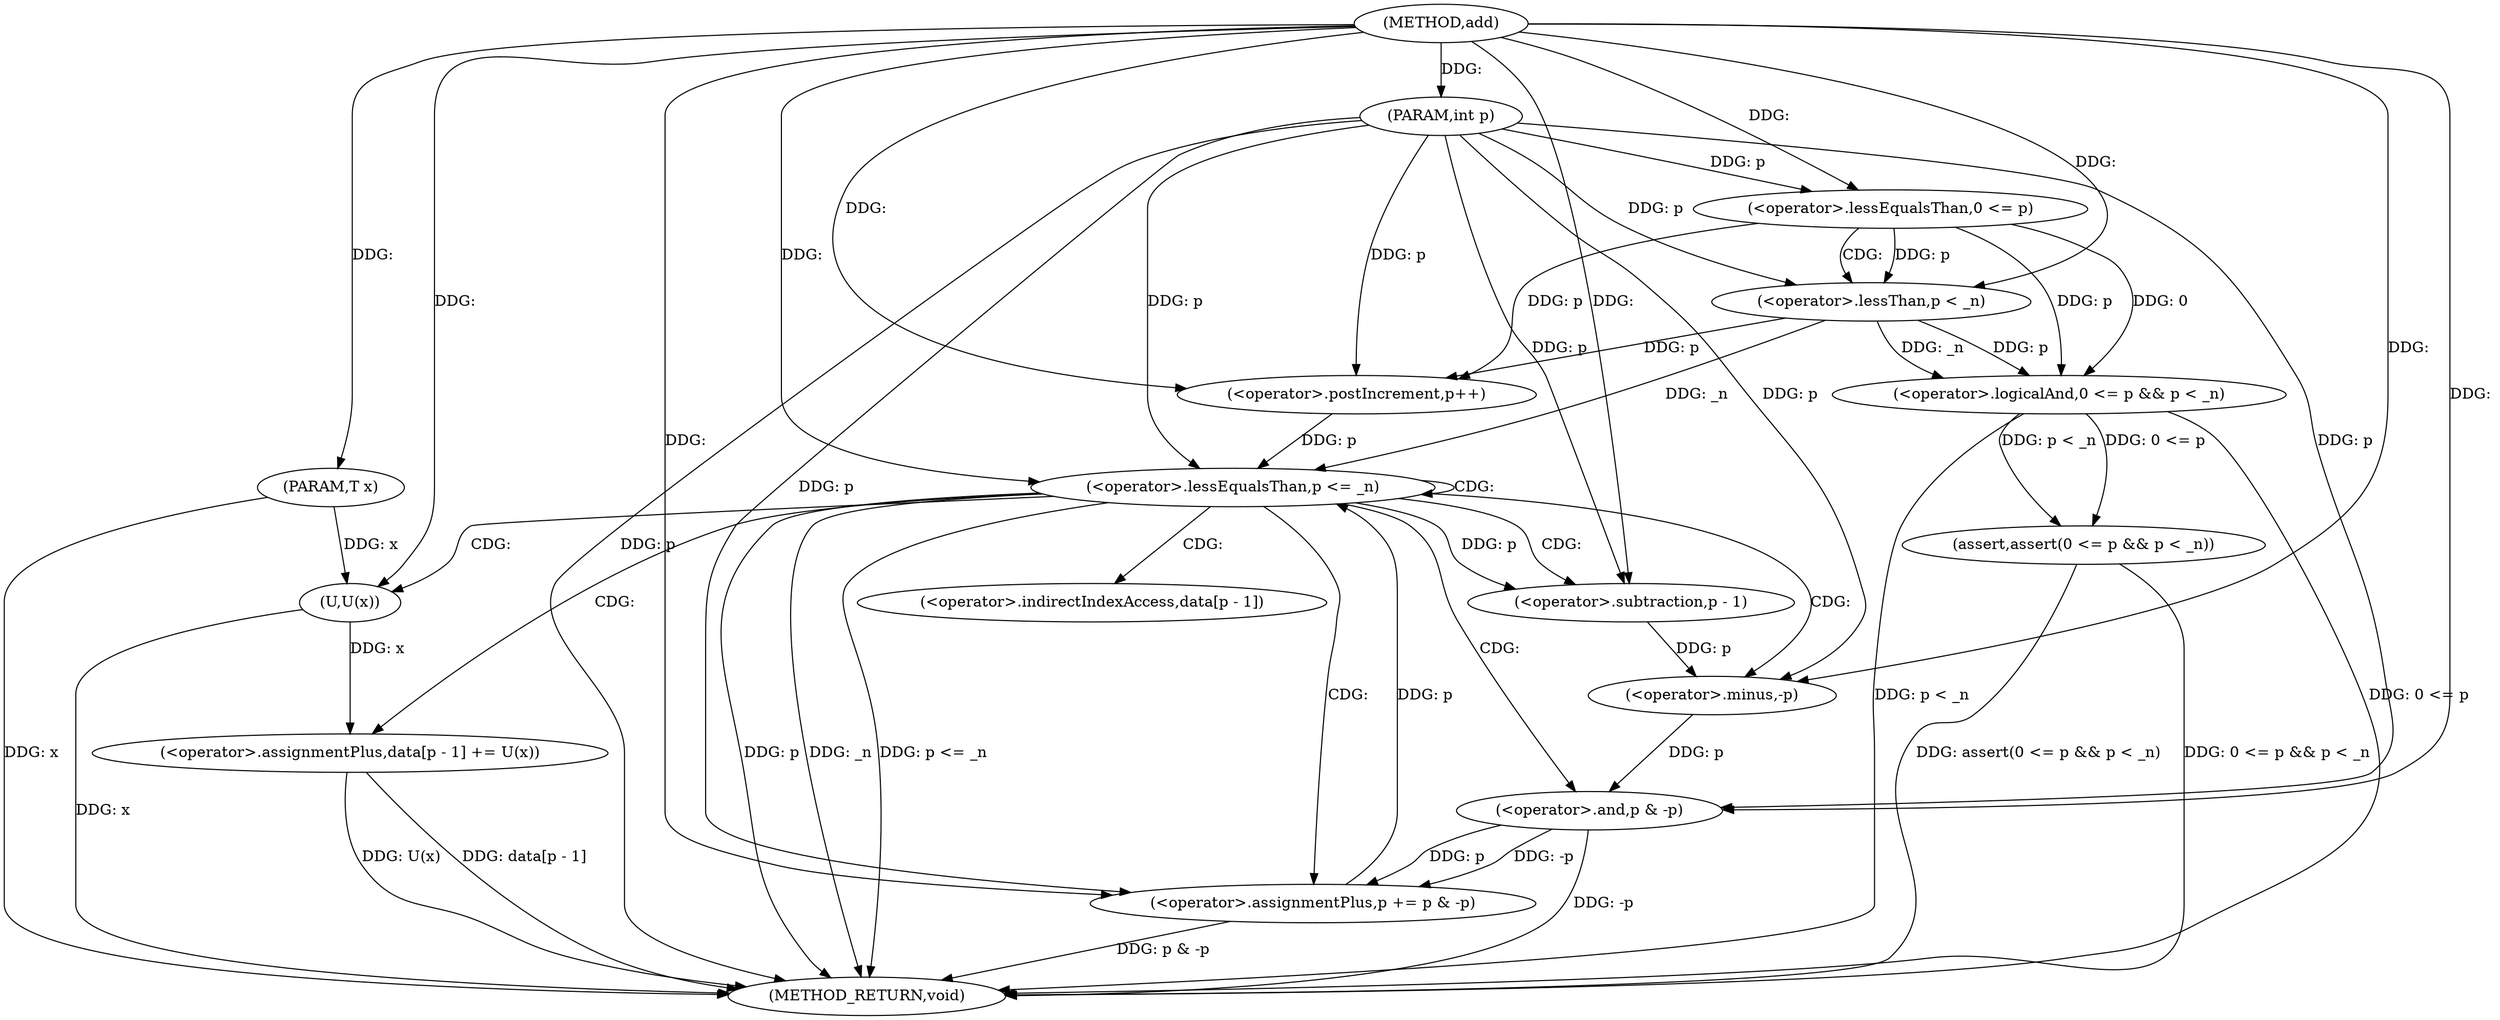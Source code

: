 digraph "add" {  
"1003058" [label = "(METHOD,add)" ]
"1003091" [label = "(METHOD_RETURN,void)" ]
"1003059" [label = "(PARAM,int p)" ]
"1003060" [label = "(PARAM,T x)" ]
"1003062" [label = "(assert,assert(0 <= p && p < _n))" ]
"1003070" [label = "(<operator>.postIncrement,p++)" ]
"1003073" [label = "(<operator>.lessEqualsThan,p <= _n)" ]
"1003063" [label = "(<operator>.logicalAnd,0 <= p && p < _n)" ]
"1003077" [label = "(<operator>.assignmentPlus,data[p - 1] += U(x))" ]
"1003085" [label = "(<operator>.assignmentPlus,p += p & -p)" ]
"1003064" [label = "(<operator>.lessEqualsThan,0 <= p)" ]
"1003067" [label = "(<operator>.lessThan,p < _n)" ]
"1003083" [label = "(U,U(x))" ]
"1003087" [label = "(<operator>.and,p & -p)" ]
"1003080" [label = "(<operator>.subtraction,p - 1)" ]
"1003089" [label = "(<operator>.minus,-p)" ]
"1003078" [label = "(<operator>.indirectIndexAccess,data[p - 1])" ]
  "1003059" -> "1003091"  [ label = "DDG: p"] 
  "1003060" -> "1003091"  [ label = "DDG: x"] 
  "1003063" -> "1003091"  [ label = "DDG: 0 <= p"] 
  "1003063" -> "1003091"  [ label = "DDG: p < _n"] 
  "1003062" -> "1003091"  [ label = "DDG: 0 <= p && p < _n"] 
  "1003062" -> "1003091"  [ label = "DDG: assert(0 <= p && p < _n)"] 
  "1003073" -> "1003091"  [ label = "DDG: p"] 
  "1003073" -> "1003091"  [ label = "DDG: _n"] 
  "1003073" -> "1003091"  [ label = "DDG: p <= _n"] 
  "1003077" -> "1003091"  [ label = "DDG: data[p - 1]"] 
  "1003083" -> "1003091"  [ label = "DDG: x"] 
  "1003077" -> "1003091"  [ label = "DDG: U(x)"] 
  "1003087" -> "1003091"  [ label = "DDG: -p"] 
  "1003085" -> "1003091"  [ label = "DDG: p & -p"] 
  "1003058" -> "1003059"  [ label = "DDG: "] 
  "1003058" -> "1003060"  [ label = "DDG: "] 
  "1003063" -> "1003062"  [ label = "DDG: 0 <= p"] 
  "1003063" -> "1003062"  [ label = "DDG: p < _n"] 
  "1003064" -> "1003070"  [ label = "DDG: p"] 
  "1003067" -> "1003070"  [ label = "DDG: p"] 
  "1003059" -> "1003070"  [ label = "DDG: p"] 
  "1003058" -> "1003070"  [ label = "DDG: "] 
  "1003064" -> "1003063"  [ label = "DDG: 0"] 
  "1003064" -> "1003063"  [ label = "DDG: p"] 
  "1003067" -> "1003063"  [ label = "DDG: _n"] 
  "1003067" -> "1003063"  [ label = "DDG: p"] 
  "1003070" -> "1003073"  [ label = "DDG: p"] 
  "1003085" -> "1003073"  [ label = "DDG: p"] 
  "1003059" -> "1003073"  [ label = "DDG: p"] 
  "1003058" -> "1003073"  [ label = "DDG: "] 
  "1003067" -> "1003073"  [ label = "DDG: _n"] 
  "1003083" -> "1003077"  [ label = "DDG: x"] 
  "1003087" -> "1003085"  [ label = "DDG: -p"] 
  "1003087" -> "1003085"  [ label = "DDG: p"] 
  "1003058" -> "1003064"  [ label = "DDG: "] 
  "1003059" -> "1003064"  [ label = "DDG: p"] 
  "1003064" -> "1003067"  [ label = "DDG: p"] 
  "1003059" -> "1003067"  [ label = "DDG: p"] 
  "1003058" -> "1003067"  [ label = "DDG: "] 
  "1003059" -> "1003085"  [ label = "DDG: p"] 
  "1003058" -> "1003085"  [ label = "DDG: "] 
  "1003060" -> "1003083"  [ label = "DDG: x"] 
  "1003058" -> "1003083"  [ label = "DDG: "] 
  "1003089" -> "1003087"  [ label = "DDG: p"] 
  "1003059" -> "1003087"  [ label = "DDG: p"] 
  "1003058" -> "1003087"  [ label = "DDG: "] 
  "1003073" -> "1003080"  [ label = "DDG: p"] 
  "1003059" -> "1003080"  [ label = "DDG: p"] 
  "1003058" -> "1003080"  [ label = "DDG: "] 
  "1003080" -> "1003089"  [ label = "DDG: p"] 
  "1003059" -> "1003089"  [ label = "DDG: p"] 
  "1003058" -> "1003089"  [ label = "DDG: "] 
  "1003073" -> "1003077"  [ label = "CDG: "] 
  "1003073" -> "1003078"  [ label = "CDG: "] 
  "1003073" -> "1003073"  [ label = "CDG: "] 
  "1003073" -> "1003085"  [ label = "CDG: "] 
  "1003073" -> "1003080"  [ label = "CDG: "] 
  "1003073" -> "1003087"  [ label = "CDG: "] 
  "1003073" -> "1003089"  [ label = "CDG: "] 
  "1003073" -> "1003083"  [ label = "CDG: "] 
  "1003064" -> "1003067"  [ label = "CDG: "] 
}
